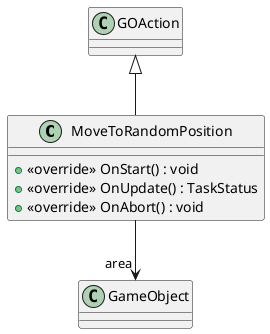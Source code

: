 @startuml
class MoveToRandomPosition {
    + <<override>> OnStart() : void
    + <<override>> OnUpdate() : TaskStatus
    + <<override>> OnAbort() : void
}
GOAction <|-- MoveToRandomPosition
MoveToRandomPosition --> "area" GameObject
@enduml
